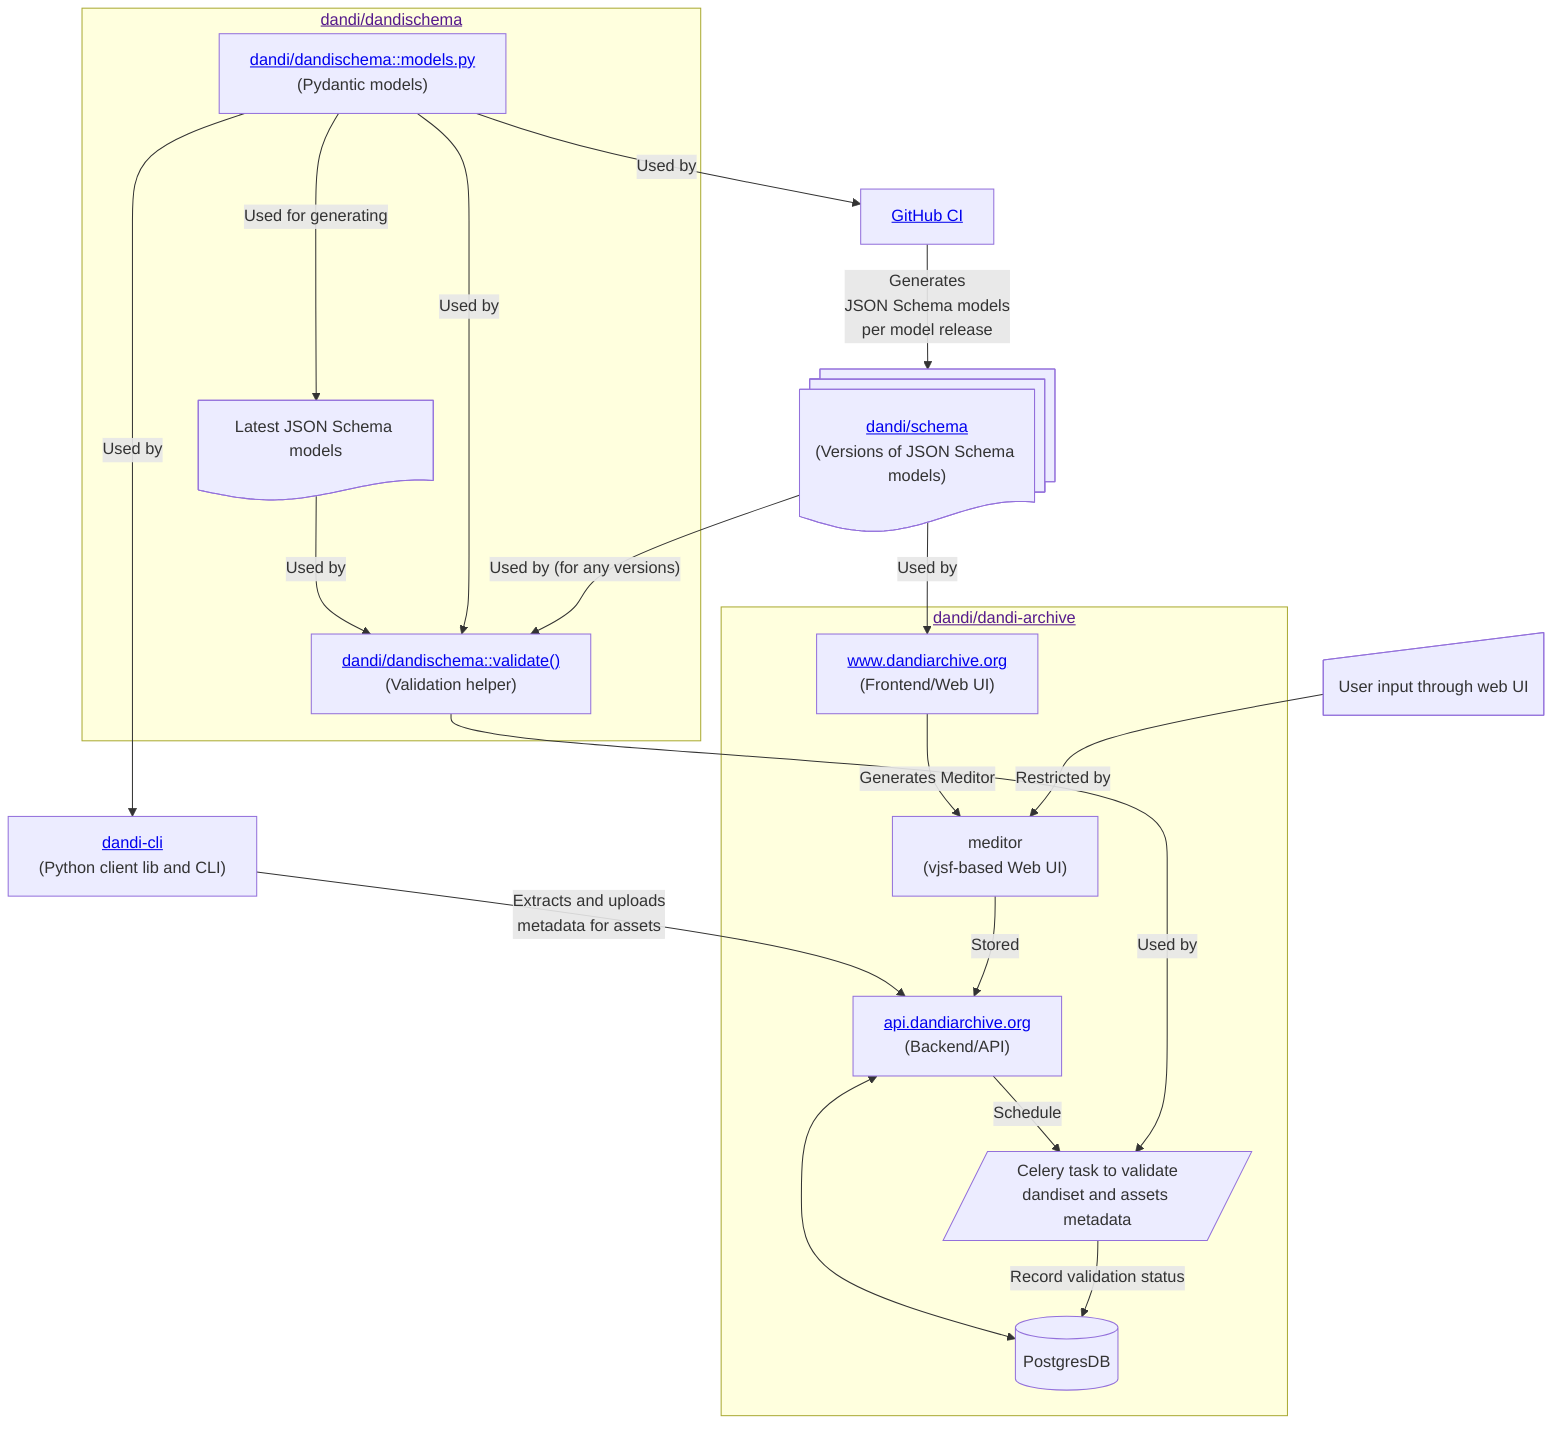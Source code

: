 flowchart TD
    dandi_json["<a href='https://github.com/dandi/schema'>dandi/schema</a><br/>(Versions of JSON Schema models)"]@{ shape: docs }
    dandi_cli["<a href='https://github.com/dandi/dandi-cli'>dandi-cli</a><br/>(Python client lib and CLI)"]
    ci[<a href='https://github.com/dandi/dandi-schema/blob/master/.github/workflows/release.yml'>GitHub CI</a>]
    web_input["User input through web UI"]@{ shape: manual-input }

    subgraph "<a href=''>dandi/dandischema</a>"
        %% nodes
        dandi_pydantic["<a href='https://github.com/dandi/dandi-schema/blob/master/dandischema/models.py'>dandi/dandischema::models.py</a><br/>(Pydantic models)"]
        dandi_validate["<a href='https://github.com/dandi/dandi-schema/blob/c3007768e002c9f51ea37b5e6b3628f7f7f20943/dandischema/metadata.py#L195'>dandi/dandischema::validate()</a><br/>(Validation helper)"]
        dandi_json_runtime[Latest JSON Schema models]@{ shape: doc }

        %% edges
        dandi_pydantic -->|Used for generating| dandi_json_runtime -->|Used by| dandi_validate
    end

    subgraph "<a href=''>dandi/dandi-archive</a>"
        %% nodes
        dandi_archive_db[(PostgresDB)]
        dandi_archive_backend["<a href='https://api.dandiarchive.org'>api.dandiarchive.org</a><br/>(Backend/API)"]
        dandi_archive_frontend["<a href='https://www.dandiarchive.org'>www.dandiarchive.org</a><br/>(Frontend/Web UI)"]
        %% user_input_data["User input data"]@{ shape: manual-input }
        meditor["meditor<br/>(vjsf-based Web UI)"]
        dandi_archive_validate[/Celery task to validate<br/>dandiset and assets metadata/]
    end

    dandi_pydantic -->|Used by| ci -->|Generates<br/> JSON Schema models<br/> per model release| dandi_json

    %% dandi/dandischema does use JSON schema models during validation

    dandi_pydantic -->|Used by| dandi_cli
    dandi_pydantic -->|Used by| dandi_validate
    dandi_json -->|"Used by (for any versions)"| dandi_validate

    dandi_archive_backend --> |Schedule| dandi_archive_validate
    dandi_archive_backend <--->  dandi_archive_db
    dandi_validate -->|Used by| dandi_archive_validate
    %%?? dandi_validate -->|Used by| dandi_cli

    %% dandi_json -->|Used by| dandi_archive_backend
    dandi_json -->|Used by| dandi_archive_frontend


    %% datasets[NWB/BIDS]
    %% user_input_data --> |Expressed as| datasets
    %%  datasets --> |Extracts metadata by| dandi_cli
    dandi_cli --> |Extracts and uploads<br/>metadata for assets| dandi_archive_backend
    %% We always upload Asset pyndatic model, but it might be minimally
    %% populated if there was an error while extracting metadata

    dandi_archive_frontend --> |Generates Meditor| meditor
    web_input --> | Restricted by| meditor
    meditor --> |Stored| dandi_archive_backend

    dandi_archive_validate --> |Record validation status| dandi_archive_db